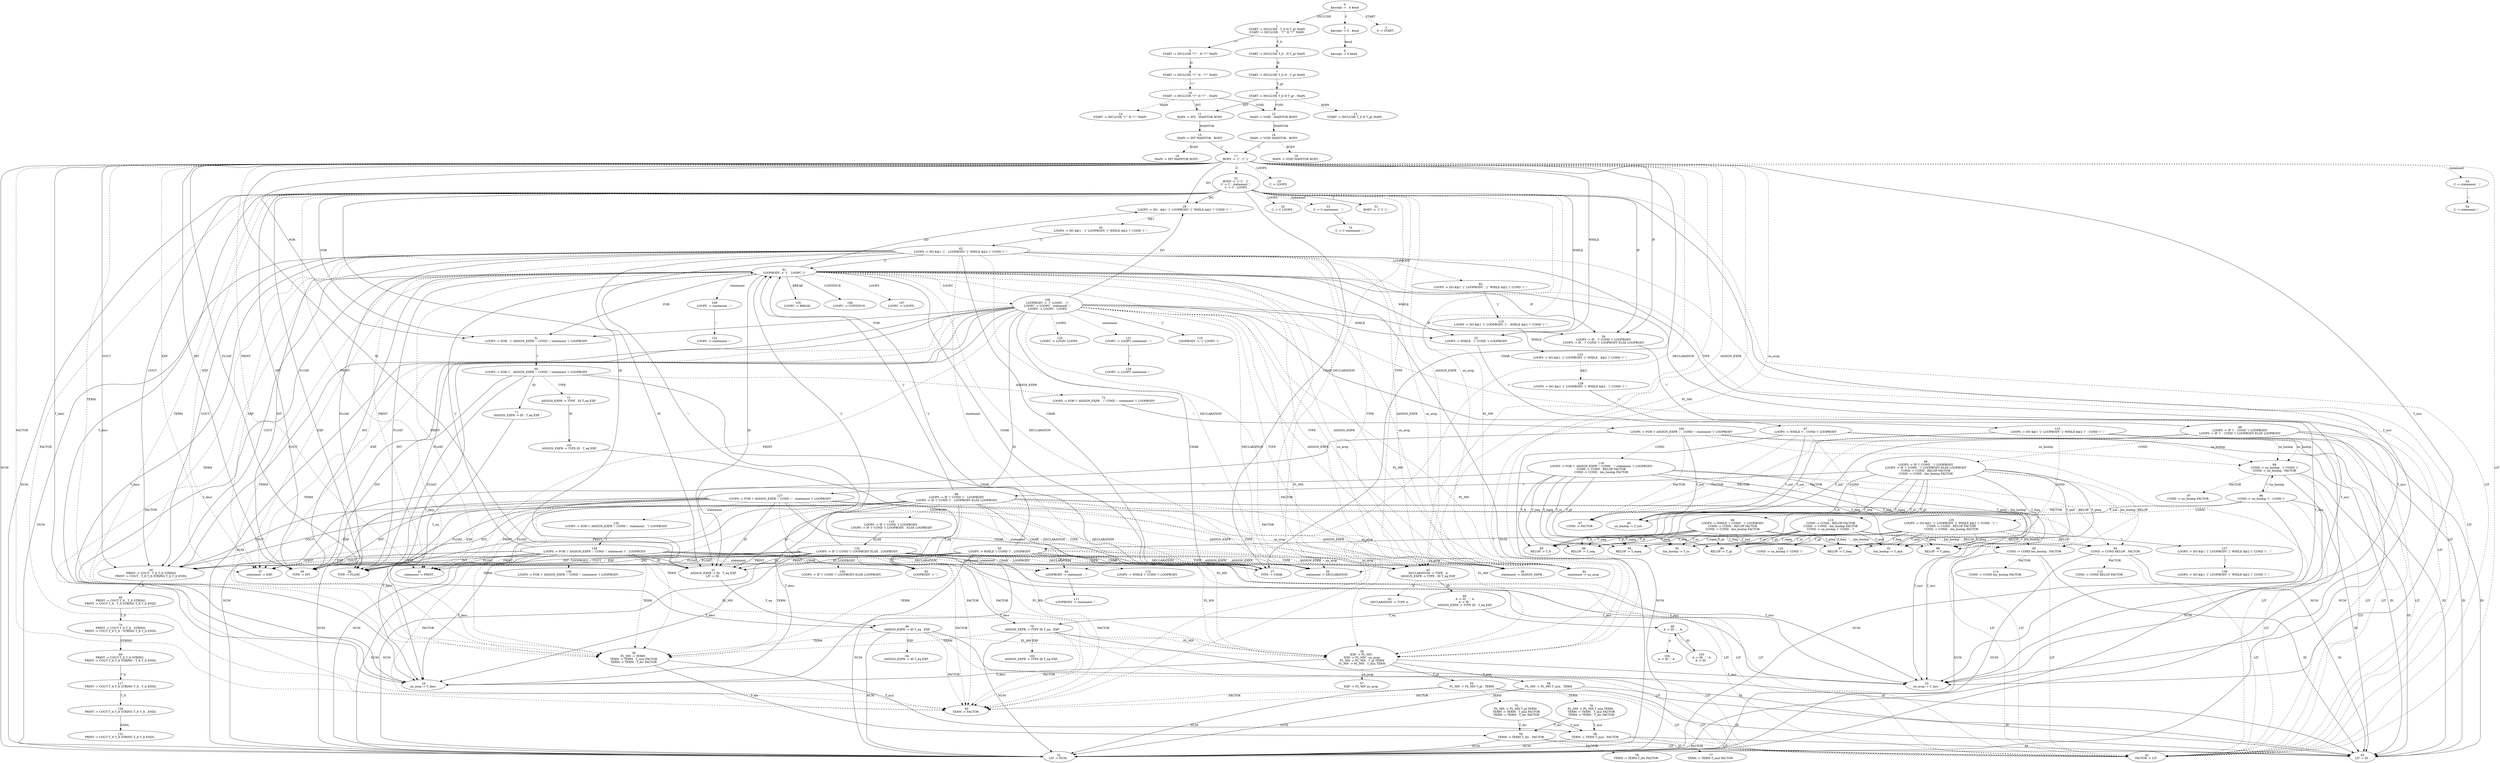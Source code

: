 digraph Automaton {
  0 [label="0\n$accept -> . S $end"]
  0 -> 1 [style=solid label="INCLUDE"]
  0 -> 2 [style=dashed label="S"]
  0 -> 3 [style=dashed label="START"]
  1 [label="1\nSTART -> INCLUDE . T_lt H T_gt MAIN\nSTART -> INCLUDE . \"\\\"\" H \"\\\"\" MAIN"]
  1 -> 4 [style=solid label="T_lt"]
  1 -> 5 [style=solid label="\"\\\"\""]
  2 [label="2\n$accept -> S . $end"]
  2 -> 6 [style=solid label="$end"]
  3 [label="3\nS -> START ."]
  4 [label="4\nSTART -> INCLUDE T_lt . H T_gt MAIN"]
  4 -> 7 [style=solid label="H"]
  5 [label="5\nSTART -> INCLUDE \"\\\"\" . H \"\\\"\" MAIN"]
  5 -> 8 [style=solid label="H"]
  6 [label="6\n$accept -> S $end ."]
  7 [label="7\nSTART -> INCLUDE T_lt H . T_gt MAIN"]
  7 -> 9 [style=solid label="T_gt"]
  8 [label="8\nSTART -> INCLUDE \"\\\"\" H . \"\\\"\" MAIN"]
  8 -> 10 [style=solid label="\"\\\"\""]
  9 [label="9\nSTART -> INCLUDE T_lt H T_gt . MAIN"]
  9 -> 11 [style=solid label="INT"]
  9 -> 12 [style=solid label="VOID"]
  9 -> 13 [style=dashed label="MAIN"]
  10 [label="10\nSTART -> INCLUDE \"\\\"\" H \"\\\"\" . MAIN"]
  10 -> 11 [style=solid label="INT"]
  10 -> 12 [style=solid label="VOID"]
  10 -> 14 [style=dashed label="MAIN"]
  11 [label="11\nMAIN -> INT . MAINTOK BODY"]
  11 -> 15 [style=solid label="MAINTOK"]
  12 [label="12\nMAIN -> VOID . MAINTOK BODY"]
  12 -> 16 [style=solid label="MAINTOK"]
  13 [label="13\nSTART -> INCLUDE T_lt H T_gt MAIN ."]
  14 [label="14\nSTART -> INCLUDE \"\\\"\" H \"\\\"\" MAIN ."]
  15 [label="15\nMAIN -> INT MAINTOK . BODY"]
  15 -> 17 [style=solid label="'{'"]
  15 -> 18 [style=dashed label="BODY"]
  16 [label="16\nMAIN -> VOID MAINTOK . BODY"]
  16 -> 17 [style=solid label="'{'"]
  16 -> 19 [style=dashed label="BODY"]
  17 [label="17\nBODY -> '{' . C '}'"]
  17 -> 20 [style=solid label="DO"]
  17 -> 21 [style=solid label="ID"]
  17 -> 22 [style=solid label="NUM"]
  17 -> 23 [style=solid label="T_incr"]
  17 -> 24 [style=solid label="T_decr"]
  17 -> 25 [style=solid label="WHILE"]
  17 -> 26 [style=solid label="INT"]
  17 -> 27 [style=solid label="CHAR"]
  17 -> 28 [style=solid label="FLOAT"]
  17 -> 29 [style=solid label="IF"]
  17 -> 30 [style=solid label="COUT"]
  17 -> 31 [style=solid label="FOR"]
  17 -> 32 [style=dashed label="C"]
  17 -> 33 [style=dashed label="LOOPS"]
  17 -> 34 [style=dashed label="statement"]
  17 -> 35 [style=dashed label="DECLARATION"]
  17 -> 36 [style=dashed label="ASSIGN_EXPR"]
  17 -> 37 [style=dashed label="EXP"]
  17 -> 38 [style=dashed label="PL_MN"]
  17 -> 39 [style=dashed label="TERM"]
  17 -> 40 [style=dashed label="FACTOR"]
  17 -> 41 [style=dashed label="PRINT"]
  17 -> 42 [style=dashed label="LIT"]
  17 -> 43 [style=dashed label="TYPE"]
  17 -> 44 [style=dashed label="un_arop"]
  18 [label="18\nMAIN -> INT MAINTOK BODY ."]
  19 [label="19\nMAIN -> VOID MAINTOK BODY ."]
  20 [label="20\nLOOPS -> DO . $@1 '{' LOOPBODY '}' WHILE $@2 '(' COND ')' ';'"]
  20 -> 45 [style=dashed label="$@1"]
  21 [label="21\nASSIGN_EXPR -> ID . T_eq EXP\nLIT -> ID ."]
  21 -> 46 [style=solid label="T_eq"]
  22 [label="22\nLIT -> NUM ."]
  23 [label="23\nun_arop -> T_incr ."]
  24 [label="24\nun_arop -> T_decr ."]
  25 [label="25\nLOOPS -> WHILE . '(' COND ')' LOOPBODY"]
  25 -> 47 [style=solid label="'('"]
  26 [label="26\nTYPE -> INT ."]
  27 [label="27\nTYPE -> CHAR ."]
  28 [label="28\nTYPE -> FLOAT ."]
  29 [label="29\nLOOPS -> IF . '(' COND ')' LOOPBODY\nLOOPS -> IF . '(' COND ')' LOOPBODY ELSE LOOPBODY"]
  29 -> 48 [style=solid label="'('"]
  30 [label="30\nPRINT -> COUT . T_lt T_lt STRING\nPRINT -> COUT . T_lt T_lt STRING T_lt T_lt ENDL"]
  30 -> 49 [style=solid label="T_lt"]
  31 [label="31\nLOOPS -> FOR . '(' ASSIGN_EXPR ';' COND ';' statement ')' LOOPBODY"]
  31 -> 50 [style=solid label="'('"]
  32 [label="32\nBODY -> '{' C . '}'\nC -> C . statement ';'\nC -> C . LOOPS"]
  32 -> 20 [style=solid label="DO"]
  32 -> 21 [style=solid label="ID"]
  32 -> 22 [style=solid label="NUM"]
  32 -> 23 [style=solid label="T_incr"]
  32 -> 24 [style=solid label="T_decr"]
  32 -> 25 [style=solid label="WHILE"]
  32 -> 26 [style=solid label="INT"]
  32 -> 27 [style=solid label="CHAR"]
  32 -> 28 [style=solid label="FLOAT"]
  32 -> 29 [style=solid label="IF"]
  32 -> 30 [style=solid label="COUT"]
  32 -> 31 [style=solid label="FOR"]
  32 -> 51 [style=solid label="'}'"]
  32 -> 52 [style=dashed label="LOOPS"]
  32 -> 53 [style=dashed label="statement"]
  32 -> 35 [style=dashed label="DECLARATION"]
  32 -> 36 [style=dashed label="ASSIGN_EXPR"]
  32 -> 37 [style=dashed label="EXP"]
  32 -> 38 [style=dashed label="PL_MN"]
  32 -> 39 [style=dashed label="TERM"]
  32 -> 40 [style=dashed label="FACTOR"]
  32 -> 41 [style=dashed label="PRINT"]
  32 -> 42 [style=dashed label="LIT"]
  32 -> 43 [style=dashed label="TYPE"]
  32 -> 44 [style=dashed label="un_arop"]
  33 [label="33\nC -> LOOPS ."]
  34 [label="34\nC -> statement . ';'"]
  34 -> 54 [style=solid label="';'"]
  35 [label="35\nstatement -> DECLARATION ."]
  36 [label="36\nstatement -> ASSIGN_EXPR ."]
  37 [label="37\nstatement -> EXP ."]
  38 [label="38\nEXP -> PL_MN .\nEXP -> PL_MN . un_arop\nPL_MN -> PL_MN . T_pl TERM\nPL_MN -> PL_MN . T_min TERM"]
  38 -> 23 [style=solid label="T_incr"]
  38 -> 24 [style=solid label="T_decr"]
  38 -> 55 [style=solid label="T_pl"]
  38 -> 56 [style=solid label="T_min"]
  38 -> 57 [style=dashed label="un_arop"]
  39 [label="39\nPL_MN -> TERM .\nTERM -> TERM . T_mul FACTOR\nTERM -> TERM . T_div FACTOR"]
  39 -> 58 [style=solid label="T_mul"]
  39 -> 59 [style=solid label="T_div"]
  40 [label="40\nTERM -> FACTOR ."]
  41 [label="41\nstatement -> PRINT ."]
  42 [label="42\nFACTOR -> LIT ."]
  43 [label="43\nDECLARATION -> TYPE . A\nASSIGN_EXPR -> TYPE . ID T_eq EXP"]
  43 -> 60 [style=solid label="ID"]
  43 -> 61 [style=dashed label="A"]
  44 [label="44\nstatement -> un_arop ."]
  45 [label="45\nLOOPS -> DO $@1 . '{' LOOPBODY '}' WHILE $@2 '(' COND ')' ';'"]
  45 -> 62 [style=solid label="'{'"]
  46 [label="46\nASSIGN_EXPR -> ID T_eq . EXP"]
  46 -> 63 [style=solid label="ID"]
  46 -> 22 [style=solid label="NUM"]
  46 -> 64 [style=dashed label="EXP"]
  46 -> 38 [style=dashed label="PL_MN"]
  46 -> 39 [style=dashed label="TERM"]
  46 -> 40 [style=dashed label="FACTOR"]
  46 -> 42 [style=dashed label="LIT"]
  47 [label="47\nLOOPS -> WHILE '(' . COND ')' LOOPBODY"]
  47 -> 63 [style=solid label="ID"]
  47 -> 22 [style=solid label="NUM"]
  47 -> 65 [style=solid label="T_not"]
  47 -> 66 [style=dashed label="COND"]
  47 -> 67 [style=dashed label="FACTOR"]
  47 -> 42 [style=dashed label="LIT"]
  47 -> 68 [style=dashed label="un_boolop"]
  48 [label="48\nLOOPS -> IF '(' . COND ')' LOOPBODY\nLOOPS -> IF '(' . COND ')' LOOPBODY ELSE LOOPBODY"]
  48 -> 63 [style=solid label="ID"]
  48 -> 22 [style=solid label="NUM"]
  48 -> 65 [style=solid label="T_not"]
  48 -> 69 [style=dashed label="COND"]
  48 -> 67 [style=dashed label="FACTOR"]
  48 -> 42 [style=dashed label="LIT"]
  48 -> 68 [style=dashed label="un_boolop"]
  49 [label="49\nPRINT -> COUT T_lt . T_lt STRING\nPRINT -> COUT T_lt . T_lt STRING T_lt T_lt ENDL"]
  49 -> 70 [style=solid label="T_lt"]
  50 [label="50\nLOOPS -> FOR '(' . ASSIGN_EXPR ';' COND ';' statement ')' LOOPBODY"]
  50 -> 71 [style=solid label="ID"]
  50 -> 26 [style=solid label="INT"]
  50 -> 27 [style=solid label="CHAR"]
  50 -> 28 [style=solid label="FLOAT"]
  50 -> 72 [style=dashed label="ASSIGN_EXPR"]
  50 -> 73 [style=dashed label="TYPE"]
  51 [label="51\nBODY -> '{' C '}' ."]
  52 [label="52\nC -> C LOOPS ."]
  53 [label="53\nC -> C statement . ';'"]
  53 -> 74 [style=solid label="';'"]
  54 [label="54\nC -> statement ';' ."]
  55 [label="55\nPL_MN -> PL_MN T_pl . TERM"]
  55 -> 63 [style=solid label="ID"]
  55 -> 22 [style=solid label="NUM"]
  55 -> 75 [style=dashed label="TERM"]
  55 -> 40 [style=dashed label="FACTOR"]
  55 -> 42 [style=dashed label="LIT"]
  56 [label="56\nPL_MN -> PL_MN T_min . TERM"]
  56 -> 63 [style=solid label="ID"]
  56 -> 22 [style=solid label="NUM"]
  56 -> 76 [style=dashed label="TERM"]
  56 -> 40 [style=dashed label="FACTOR"]
  56 -> 42 [style=dashed label="LIT"]
  57 [label="57\nEXP -> PL_MN un_arop ."]
  58 [label="58\nTERM -> TERM T_mul . FACTOR"]
  58 -> 63 [style=solid label="ID"]
  58 -> 22 [style=solid label="NUM"]
  58 -> 77 [style=dashed label="FACTOR"]
  58 -> 42 [style=dashed label="LIT"]
  59 [label="59\nTERM -> TERM T_div . FACTOR"]
  59 -> 63 [style=solid label="ID"]
  59 -> 22 [style=solid label="NUM"]
  59 -> 78 [style=dashed label="FACTOR"]
  59 -> 42 [style=dashed label="LIT"]
  60 [label="60\nA -> ID . ',' A\nA -> ID .\nASSIGN_EXPR -> TYPE ID . T_eq EXP"]
  60 -> 79 [style=solid label="T_eq"]
  60 -> 80 [style=solid label="','"]
  61 [label="61\nDECLARATION -> TYPE A ."]
  62 [label="62\nLOOPS -> DO $@1 '{' . LOOPBODY '}' WHILE $@2 '(' COND ')' ';'"]
  62 -> 21 [style=solid label="ID"]
  62 -> 22 [style=solid label="NUM"]
  62 -> 23 [style=solid label="T_incr"]
  62 -> 24 [style=solid label="T_decr"]
  62 -> 26 [style=solid label="INT"]
  62 -> 27 [style=solid label="CHAR"]
  62 -> 28 [style=solid label="FLOAT"]
  62 -> 30 [style=solid label="COUT"]
  62 -> 81 [style=solid label="'{'"]
  62 -> 82 [style=solid label="';'"]
  62 -> 83 [style=dashed label="LOOPBODY"]
  62 -> 84 [style=dashed label="statement"]
  62 -> 35 [style=dashed label="DECLARATION"]
  62 -> 36 [style=dashed label="ASSIGN_EXPR"]
  62 -> 37 [style=dashed label="EXP"]
  62 -> 38 [style=dashed label="PL_MN"]
  62 -> 39 [style=dashed label="TERM"]
  62 -> 40 [style=dashed label="FACTOR"]
  62 -> 41 [style=dashed label="PRINT"]
  62 -> 42 [style=dashed label="LIT"]
  62 -> 43 [style=dashed label="TYPE"]
  62 -> 44 [style=dashed label="un_arop"]
  63 [label="63\nLIT -> ID ."]
  64 [label="64\nASSIGN_EXPR -> ID T_eq EXP ."]
  65 [label="65\nun_boolop -> T_not ."]
  66 [label="66\nLOOPS -> WHILE '(' COND . ')' LOOPBODY\nCOND -> COND . RELOP FACTOR\nCOND -> COND . bin_boolop FACTOR"]
  66 -> 85 [style=solid label="T_lt"]
  66 -> 86 [style=solid label="T_gt"]
  66 -> 87 [style=solid label="T_lteq"]
  66 -> 88 [style=solid label="T_gteq"]
  66 -> 89 [style=solid label="T_neq"]
  66 -> 90 [style=solid label="T_eqeq"]
  66 -> 91 [style=solid label="T_and"]
  66 -> 92 [style=solid label="T_or"]
  66 -> 93 [style=solid label="')'"]
  66 -> 94 [style=dashed label="RELOP"]
  66 -> 95 [style=dashed label="bin_boolop"]
  67 [label="67\nCOND -> FACTOR ."]
  68 [label="68\nCOND -> un_boolop . '(' COND ')'\nCOND -> un_boolop . FACTOR"]
  68 -> 63 [style=solid label="ID"]
  68 -> 22 [style=solid label="NUM"]
  68 -> 96 [style=solid label="'('"]
  68 -> 97 [style=dashed label="FACTOR"]
  68 -> 42 [style=dashed label="LIT"]
  69 [label="69\nLOOPS -> IF '(' COND . ')' LOOPBODY\nLOOPS -> IF '(' COND . ')' LOOPBODY ELSE LOOPBODY\nCOND -> COND . RELOP FACTOR\nCOND -> COND . bin_boolop FACTOR"]
  69 -> 85 [style=solid label="T_lt"]
  69 -> 86 [style=solid label="T_gt"]
  69 -> 87 [style=solid label="T_lteq"]
  69 -> 88 [style=solid label="T_gteq"]
  69 -> 89 [style=solid label="T_neq"]
  69 -> 90 [style=solid label="T_eqeq"]
  69 -> 91 [style=solid label="T_and"]
  69 -> 92 [style=solid label="T_or"]
  69 -> 98 [style=solid label="')'"]
  69 -> 94 [style=dashed label="RELOP"]
  69 -> 95 [style=dashed label="bin_boolop"]
  70 [label="70\nPRINT -> COUT T_lt T_lt . STRING\nPRINT -> COUT T_lt T_lt . STRING T_lt T_lt ENDL"]
  70 -> 99 [style=solid label="STRING"]
  71 [label="71\nASSIGN_EXPR -> ID . T_eq EXP"]
  71 -> 46 [style=solid label="T_eq"]
  72 [label="72\nLOOPS -> FOR '(' ASSIGN_EXPR . ';' COND ';' statement ')' LOOPBODY"]
  72 -> 100 [style=solid label="';'"]
  73 [label="73\nASSIGN_EXPR -> TYPE . ID T_eq EXP"]
  73 -> 101 [style=solid label="ID"]
  74 [label="74\nC -> C statement ';' ."]
  75 [label="75\nPL_MN -> PL_MN T_pl TERM .\nTERM -> TERM . T_mul FACTOR\nTERM -> TERM . T_div FACTOR"]
  75 -> 58 [style=solid label="T_mul"]
  75 -> 59 [style=solid label="T_div"]
  76 [label="76\nPL_MN -> PL_MN T_min TERM .\nTERM -> TERM . T_mul FACTOR\nTERM -> TERM . T_div FACTOR"]
  76 -> 58 [style=solid label="T_mul"]
  76 -> 59 [style=solid label="T_div"]
  77 [label="77\nTERM -> TERM T_mul FACTOR ."]
  78 [label="78\nTERM -> TERM T_div FACTOR ."]
  79 [label="79\nASSIGN_EXPR -> TYPE ID T_eq . EXP"]
  79 -> 63 [style=solid label="ID"]
  79 -> 22 [style=solid label="NUM"]
  79 -> 102 [style=dashed label="EXP"]
  79 -> 38 [style=dashed label="PL_MN"]
  79 -> 39 [style=dashed label="TERM"]
  79 -> 40 [style=dashed label="FACTOR"]
  79 -> 42 [style=dashed label="LIT"]
  80 [label="80\nA -> ID ',' . A"]
  80 -> 103 [style=solid label="ID"]
  80 -> 104 [style=dashed label="A"]
  81 [label="81\nLOOPBODY -> '{' . LOOPC '}'"]
  81 -> 20 [style=solid label="DO"]
  81 -> 21 [style=solid label="ID"]
  81 -> 22 [style=solid label="NUM"]
  81 -> 23 [style=solid label="T_incr"]
  81 -> 24 [style=solid label="T_decr"]
  81 -> 25 [style=solid label="WHILE"]
  81 -> 26 [style=solid label="INT"]
  81 -> 27 [style=solid label="CHAR"]
  81 -> 28 [style=solid label="FLOAT"]
  81 -> 105 [style=solid label="BREAK"]
  81 -> 106 [style=solid label="CONTINUE"]
  81 -> 29 [style=solid label="IF"]
  81 -> 30 [style=solid label="COUT"]
  81 -> 31 [style=solid label="FOR"]
  81 -> 107 [style=dashed label="LOOPS"]
  81 -> 108 [style=dashed label="LOOPC"]
  81 -> 109 [style=dashed label="statement"]
  81 -> 35 [style=dashed label="DECLARATION"]
  81 -> 36 [style=dashed label="ASSIGN_EXPR"]
  81 -> 37 [style=dashed label="EXP"]
  81 -> 38 [style=dashed label="PL_MN"]
  81 -> 39 [style=dashed label="TERM"]
  81 -> 40 [style=dashed label="FACTOR"]
  81 -> 41 [style=dashed label="PRINT"]
  81 -> 42 [style=dashed label="LIT"]
  81 -> 43 [style=dashed label="TYPE"]
  81 -> 44 [style=dashed label="un_arop"]
  82 [label="82\nLOOPBODY -> ';' ."]
  83 [label="83\nLOOPS -> DO $@1 '{' LOOPBODY . '}' WHILE $@2 '(' COND ')' ';'"]
  83 -> 110 [style=solid label="'}'"]
  84 [label="84\nLOOPBODY -> statement . ';'"]
  84 -> 111 [style=solid label="';'"]
  85 [label="85\nRELOP -> T_lt ."]
  86 [label="86\nRELOP -> T_gt ."]
  87 [label="87\nRELOP -> T_lteq ."]
  88 [label="88\nRELOP -> T_gteq ."]
  89 [label="89\nRELOP -> T_neq ."]
  90 [label="90\nRELOP -> T_eqeq ."]
  91 [label="91\nbin_boolop -> T_and ."]
  92 [label="92\nbin_boolop -> T_or ."]
  93 [label="93\nLOOPS -> WHILE '(' COND ')' . LOOPBODY"]
  93 -> 21 [style=solid label="ID"]
  93 -> 22 [style=solid label="NUM"]
  93 -> 23 [style=solid label="T_incr"]
  93 -> 24 [style=solid label="T_decr"]
  93 -> 26 [style=solid label="INT"]
  93 -> 27 [style=solid label="CHAR"]
  93 -> 28 [style=solid label="FLOAT"]
  93 -> 30 [style=solid label="COUT"]
  93 -> 81 [style=solid label="'{'"]
  93 -> 82 [style=solid label="';'"]
  93 -> 112 [style=dashed label="LOOPBODY"]
  93 -> 84 [style=dashed label="statement"]
  93 -> 35 [style=dashed label="DECLARATION"]
  93 -> 36 [style=dashed label="ASSIGN_EXPR"]
  93 -> 37 [style=dashed label="EXP"]
  93 -> 38 [style=dashed label="PL_MN"]
  93 -> 39 [style=dashed label="TERM"]
  93 -> 40 [style=dashed label="FACTOR"]
  93 -> 41 [style=dashed label="PRINT"]
  93 -> 42 [style=dashed label="LIT"]
  93 -> 43 [style=dashed label="TYPE"]
  93 -> 44 [style=dashed label="un_arop"]
  94 [label="94\nCOND -> COND RELOP . FACTOR"]
  94 -> 63 [style=solid label="ID"]
  94 -> 22 [style=solid label="NUM"]
  94 -> 113 [style=dashed label="FACTOR"]
  94 -> 42 [style=dashed label="LIT"]
  95 [label="95\nCOND -> COND bin_boolop . FACTOR"]
  95 -> 63 [style=solid label="ID"]
  95 -> 22 [style=solid label="NUM"]
  95 -> 114 [style=dashed label="FACTOR"]
  95 -> 42 [style=dashed label="LIT"]
  96 [label="96\nCOND -> un_boolop '(' . COND ')'"]
  96 -> 63 [style=solid label="ID"]
  96 -> 22 [style=solid label="NUM"]
  96 -> 65 [style=solid label="T_not"]
  96 -> 115 [style=dashed label="COND"]
  96 -> 67 [style=dashed label="FACTOR"]
  96 -> 42 [style=dashed label="LIT"]
  96 -> 68 [style=dashed label="un_boolop"]
  97 [label="97\nCOND -> un_boolop FACTOR ."]
  98 [label="98\nLOOPS -> IF '(' COND ')' . LOOPBODY\nLOOPS -> IF '(' COND ')' . LOOPBODY ELSE LOOPBODY"]
  98 -> 21 [style=solid label="ID"]
  98 -> 22 [style=solid label="NUM"]
  98 -> 23 [style=solid label="T_incr"]
  98 -> 24 [style=solid label="T_decr"]
  98 -> 26 [style=solid label="INT"]
  98 -> 27 [style=solid label="CHAR"]
  98 -> 28 [style=solid label="FLOAT"]
  98 -> 30 [style=solid label="COUT"]
  98 -> 81 [style=solid label="'{'"]
  98 -> 82 [style=solid label="';'"]
  98 -> 116 [style=dashed label="LOOPBODY"]
  98 -> 84 [style=dashed label="statement"]
  98 -> 35 [style=dashed label="DECLARATION"]
  98 -> 36 [style=dashed label="ASSIGN_EXPR"]
  98 -> 37 [style=dashed label="EXP"]
  98 -> 38 [style=dashed label="PL_MN"]
  98 -> 39 [style=dashed label="TERM"]
  98 -> 40 [style=dashed label="FACTOR"]
  98 -> 41 [style=dashed label="PRINT"]
  98 -> 42 [style=dashed label="LIT"]
  98 -> 43 [style=dashed label="TYPE"]
  98 -> 44 [style=dashed label="un_arop"]
  99 [label="99\nPRINT -> COUT T_lt T_lt STRING .\nPRINT -> COUT T_lt T_lt STRING . T_lt T_lt ENDL"]
  99 -> 117 [style=solid label="T_lt"]
  100 [label="100\nLOOPS -> FOR '(' ASSIGN_EXPR ';' . COND ';' statement ')' LOOPBODY"]
  100 -> 63 [style=solid label="ID"]
  100 -> 22 [style=solid label="NUM"]
  100 -> 65 [style=solid label="T_not"]
  100 -> 118 [style=dashed label="COND"]
  100 -> 67 [style=dashed label="FACTOR"]
  100 -> 42 [style=dashed label="LIT"]
  100 -> 68 [style=dashed label="un_boolop"]
  101 [label="101\nASSIGN_EXPR -> TYPE ID . T_eq EXP"]
  101 -> 79 [style=solid label="T_eq"]
  102 [label="102\nASSIGN_EXPR -> TYPE ID T_eq EXP ."]
  103 [label="103\nA -> ID . ',' A\nA -> ID ."]
  103 -> 80 [style=solid label="','"]
  104 [label="104\nA -> ID ',' A ."]
  105 [label="105\nLOOPC -> BREAK ."]
  106 [label="106\nLOOPC -> CONTINUE ."]
  107 [label="107\nLOOPC -> LOOPS ."]
  108 [label="108\nLOOPBODY -> '{' LOOPC . '}'\nLOOPC -> LOOPC . statement ';'\nLOOPC -> LOOPC . LOOPS"]
  108 -> 20 [style=solid label="DO"]
  108 -> 21 [style=solid label="ID"]
  108 -> 22 [style=solid label="NUM"]
  108 -> 23 [style=solid label="T_incr"]
  108 -> 24 [style=solid label="T_decr"]
  108 -> 25 [style=solid label="WHILE"]
  108 -> 26 [style=solid label="INT"]
  108 -> 27 [style=solid label="CHAR"]
  108 -> 28 [style=solid label="FLOAT"]
  108 -> 29 [style=solid label="IF"]
  108 -> 30 [style=solid label="COUT"]
  108 -> 31 [style=solid label="FOR"]
  108 -> 119 [style=solid label="'}'"]
  108 -> 120 [style=dashed label="LOOPS"]
  108 -> 121 [style=dashed label="statement"]
  108 -> 35 [style=dashed label="DECLARATION"]
  108 -> 36 [style=dashed label="ASSIGN_EXPR"]
  108 -> 37 [style=dashed label="EXP"]
  108 -> 38 [style=dashed label="PL_MN"]
  108 -> 39 [style=dashed label="TERM"]
  108 -> 40 [style=dashed label="FACTOR"]
  108 -> 41 [style=dashed label="PRINT"]
  108 -> 42 [style=dashed label="LIT"]
  108 -> 43 [style=dashed label="TYPE"]
  108 -> 44 [style=dashed label="un_arop"]
  109 [label="109\nLOOPC -> statement . ';'"]
  109 -> 122 [style=solid label="';'"]
  110 [label="110\nLOOPS -> DO $@1 '{' LOOPBODY '}' . WHILE $@2 '(' COND ')' ';'"]
  110 -> 123 [style=solid label="WHILE"]
  111 [label="111\nLOOPBODY -> statement ';' ."]
  112 [label="112\nLOOPS -> WHILE '(' COND ')' LOOPBODY ."]
  113 [label="113\nCOND -> COND RELOP FACTOR ."]
  114 [label="114\nCOND -> COND bin_boolop FACTOR ."]
  115 [label="115\nCOND -> COND . RELOP FACTOR\nCOND -> COND . bin_boolop FACTOR\nCOND -> un_boolop '(' COND . ')'"]
  115 -> 85 [style=solid label="T_lt"]
  115 -> 86 [style=solid label="T_gt"]
  115 -> 87 [style=solid label="T_lteq"]
  115 -> 88 [style=solid label="T_gteq"]
  115 -> 89 [style=solid label="T_neq"]
  115 -> 90 [style=solid label="T_eqeq"]
  115 -> 91 [style=solid label="T_and"]
  115 -> 92 [style=solid label="T_or"]
  115 -> 124 [style=solid label="')'"]
  115 -> 94 [style=dashed label="RELOP"]
  115 -> 95 [style=dashed label="bin_boolop"]
  116 [label="116\nLOOPS -> IF '(' COND ')' LOOPBODY .\nLOOPS -> IF '(' COND ')' LOOPBODY . ELSE LOOPBODY"]
  116 -> 125 [style=solid label="ELSE"]
  117 [label="117\nPRINT -> COUT T_lt T_lt STRING T_lt . T_lt ENDL"]
  117 -> 126 [style=solid label="T_lt"]
  118 [label="118\nLOOPS -> FOR '(' ASSIGN_EXPR ';' COND . ';' statement ')' LOOPBODY\nCOND -> COND . RELOP FACTOR\nCOND -> COND . bin_boolop FACTOR"]
  118 -> 85 [style=solid label="T_lt"]
  118 -> 86 [style=solid label="T_gt"]
  118 -> 87 [style=solid label="T_lteq"]
  118 -> 88 [style=solid label="T_gteq"]
  118 -> 89 [style=solid label="T_neq"]
  118 -> 90 [style=solid label="T_eqeq"]
  118 -> 91 [style=solid label="T_and"]
  118 -> 92 [style=solid label="T_or"]
  118 -> 127 [style=solid label="';'"]
  118 -> 94 [style=dashed label="RELOP"]
  118 -> 95 [style=dashed label="bin_boolop"]
  119 [label="119\nLOOPBODY -> '{' LOOPC '}' ."]
  120 [label="120\nLOOPC -> LOOPC LOOPS ."]
  121 [label="121\nLOOPC -> LOOPC statement . ';'"]
  121 -> 128 [style=solid label="';'"]
  122 [label="122\nLOOPC -> statement ';' ."]
  123 [label="123\nLOOPS -> DO $@1 '{' LOOPBODY '}' WHILE . $@2 '(' COND ')' ';'"]
  123 -> 129 [style=dashed label="$@2"]
  124 [label="124\nCOND -> un_boolop '(' COND ')' ."]
  125 [label="125\nLOOPS -> IF '(' COND ')' LOOPBODY ELSE . LOOPBODY"]
  125 -> 21 [style=solid label="ID"]
  125 -> 22 [style=solid label="NUM"]
  125 -> 23 [style=solid label="T_incr"]
  125 -> 24 [style=solid label="T_decr"]
  125 -> 26 [style=solid label="INT"]
  125 -> 27 [style=solid label="CHAR"]
  125 -> 28 [style=solid label="FLOAT"]
  125 -> 30 [style=solid label="COUT"]
  125 -> 81 [style=solid label="'{'"]
  125 -> 82 [style=solid label="';'"]
  125 -> 130 [style=dashed label="LOOPBODY"]
  125 -> 84 [style=dashed label="statement"]
  125 -> 35 [style=dashed label="DECLARATION"]
  125 -> 36 [style=dashed label="ASSIGN_EXPR"]
  125 -> 37 [style=dashed label="EXP"]
  125 -> 38 [style=dashed label="PL_MN"]
  125 -> 39 [style=dashed label="TERM"]
  125 -> 40 [style=dashed label="FACTOR"]
  125 -> 41 [style=dashed label="PRINT"]
  125 -> 42 [style=dashed label="LIT"]
  125 -> 43 [style=dashed label="TYPE"]
  125 -> 44 [style=dashed label="un_arop"]
  126 [label="126\nPRINT -> COUT T_lt T_lt STRING T_lt T_lt . ENDL"]
  126 -> 131 [style=solid label="ENDL"]
  127 [label="127\nLOOPS -> FOR '(' ASSIGN_EXPR ';' COND ';' . statement ')' LOOPBODY"]
  127 -> 21 [style=solid label="ID"]
  127 -> 22 [style=solid label="NUM"]
  127 -> 23 [style=solid label="T_incr"]
  127 -> 24 [style=solid label="T_decr"]
  127 -> 26 [style=solid label="INT"]
  127 -> 27 [style=solid label="CHAR"]
  127 -> 28 [style=solid label="FLOAT"]
  127 -> 30 [style=solid label="COUT"]
  127 -> 132 [style=dashed label="statement"]
  127 -> 35 [style=dashed label="DECLARATION"]
  127 -> 36 [style=dashed label="ASSIGN_EXPR"]
  127 -> 37 [style=dashed label="EXP"]
  127 -> 38 [style=dashed label="PL_MN"]
  127 -> 39 [style=dashed label="TERM"]
  127 -> 40 [style=dashed label="FACTOR"]
  127 -> 41 [style=dashed label="PRINT"]
  127 -> 42 [style=dashed label="LIT"]
  127 -> 43 [style=dashed label="TYPE"]
  127 -> 44 [style=dashed label="un_arop"]
  128 [label="128\nLOOPC -> LOOPC statement ';' ."]
  129 [label="129\nLOOPS -> DO $@1 '{' LOOPBODY '}' WHILE $@2 . '(' COND ')' ';'"]
  129 -> 133 [style=solid label="'('"]
  130 [label="130\nLOOPS -> IF '(' COND ')' LOOPBODY ELSE LOOPBODY ."]
  131 [label="131\nPRINT -> COUT T_lt T_lt STRING T_lt T_lt ENDL ."]
  132 [label="132\nLOOPS -> FOR '(' ASSIGN_EXPR ';' COND ';' statement . ')' LOOPBODY"]
  132 -> 134 [style=solid label="')'"]
  133 [label="133\nLOOPS -> DO $@1 '{' LOOPBODY '}' WHILE $@2 '(' . COND ')' ';'"]
  133 -> 63 [style=solid label="ID"]
  133 -> 22 [style=solid label="NUM"]
  133 -> 65 [style=solid label="T_not"]
  133 -> 135 [style=dashed label="COND"]
  133 -> 67 [style=dashed label="FACTOR"]
  133 -> 42 [style=dashed label="LIT"]
  133 -> 68 [style=dashed label="un_boolop"]
  134 [label="134\nLOOPS -> FOR '(' ASSIGN_EXPR ';' COND ';' statement ')' . LOOPBODY"]
  134 -> 21 [style=solid label="ID"]
  134 -> 22 [style=solid label="NUM"]
  134 -> 23 [style=solid label="T_incr"]
  134 -> 24 [style=solid label="T_decr"]
  134 -> 26 [style=solid label="INT"]
  134 -> 27 [style=solid label="CHAR"]
  134 -> 28 [style=solid label="FLOAT"]
  134 -> 30 [style=solid label="COUT"]
  134 -> 81 [style=solid label="'{'"]
  134 -> 82 [style=solid label="';'"]
  134 -> 136 [style=dashed label="LOOPBODY"]
  134 -> 84 [style=dashed label="statement"]
  134 -> 35 [style=dashed label="DECLARATION"]
  134 -> 36 [style=dashed label="ASSIGN_EXPR"]
  134 -> 37 [style=dashed label="EXP"]
  134 -> 38 [style=dashed label="PL_MN"]
  134 -> 39 [style=dashed label="TERM"]
  134 -> 40 [style=dashed label="FACTOR"]
  134 -> 41 [style=dashed label="PRINT"]
  134 -> 42 [style=dashed label="LIT"]
  134 -> 43 [style=dashed label="TYPE"]
  134 -> 44 [style=dashed label="un_arop"]
  135 [label="135\nLOOPS -> DO $@1 '{' LOOPBODY '}' WHILE $@2 '(' COND . ')' ';'\nCOND -> COND . RELOP FACTOR\nCOND -> COND . bin_boolop FACTOR"]
  135 -> 85 [style=solid label="T_lt"]
  135 -> 86 [style=solid label="T_gt"]
  135 -> 87 [style=solid label="T_lteq"]
  135 -> 88 [style=solid label="T_gteq"]
  135 -> 89 [style=solid label="T_neq"]
  135 -> 90 [style=solid label="T_eqeq"]
  135 -> 91 [style=solid label="T_and"]
  135 -> 92 [style=solid label="T_or"]
  135 -> 137 [style=solid label="')'"]
  135 -> 94 [style=dashed label="RELOP"]
  135 -> 95 [style=dashed label="bin_boolop"]
  136 [label="136\nLOOPS -> FOR '(' ASSIGN_EXPR ';' COND ';' statement ')' LOOPBODY ."]
  137 [label="137\nLOOPS -> DO $@1 '{' LOOPBODY '}' WHILE $@2 '(' COND ')' . ';'"]
  137 -> 138 [style=solid label="';'"]
  138 [label="138\nLOOPS -> DO $@1 '{' LOOPBODY '}' WHILE $@2 '(' COND ')' ';' ."]
}
